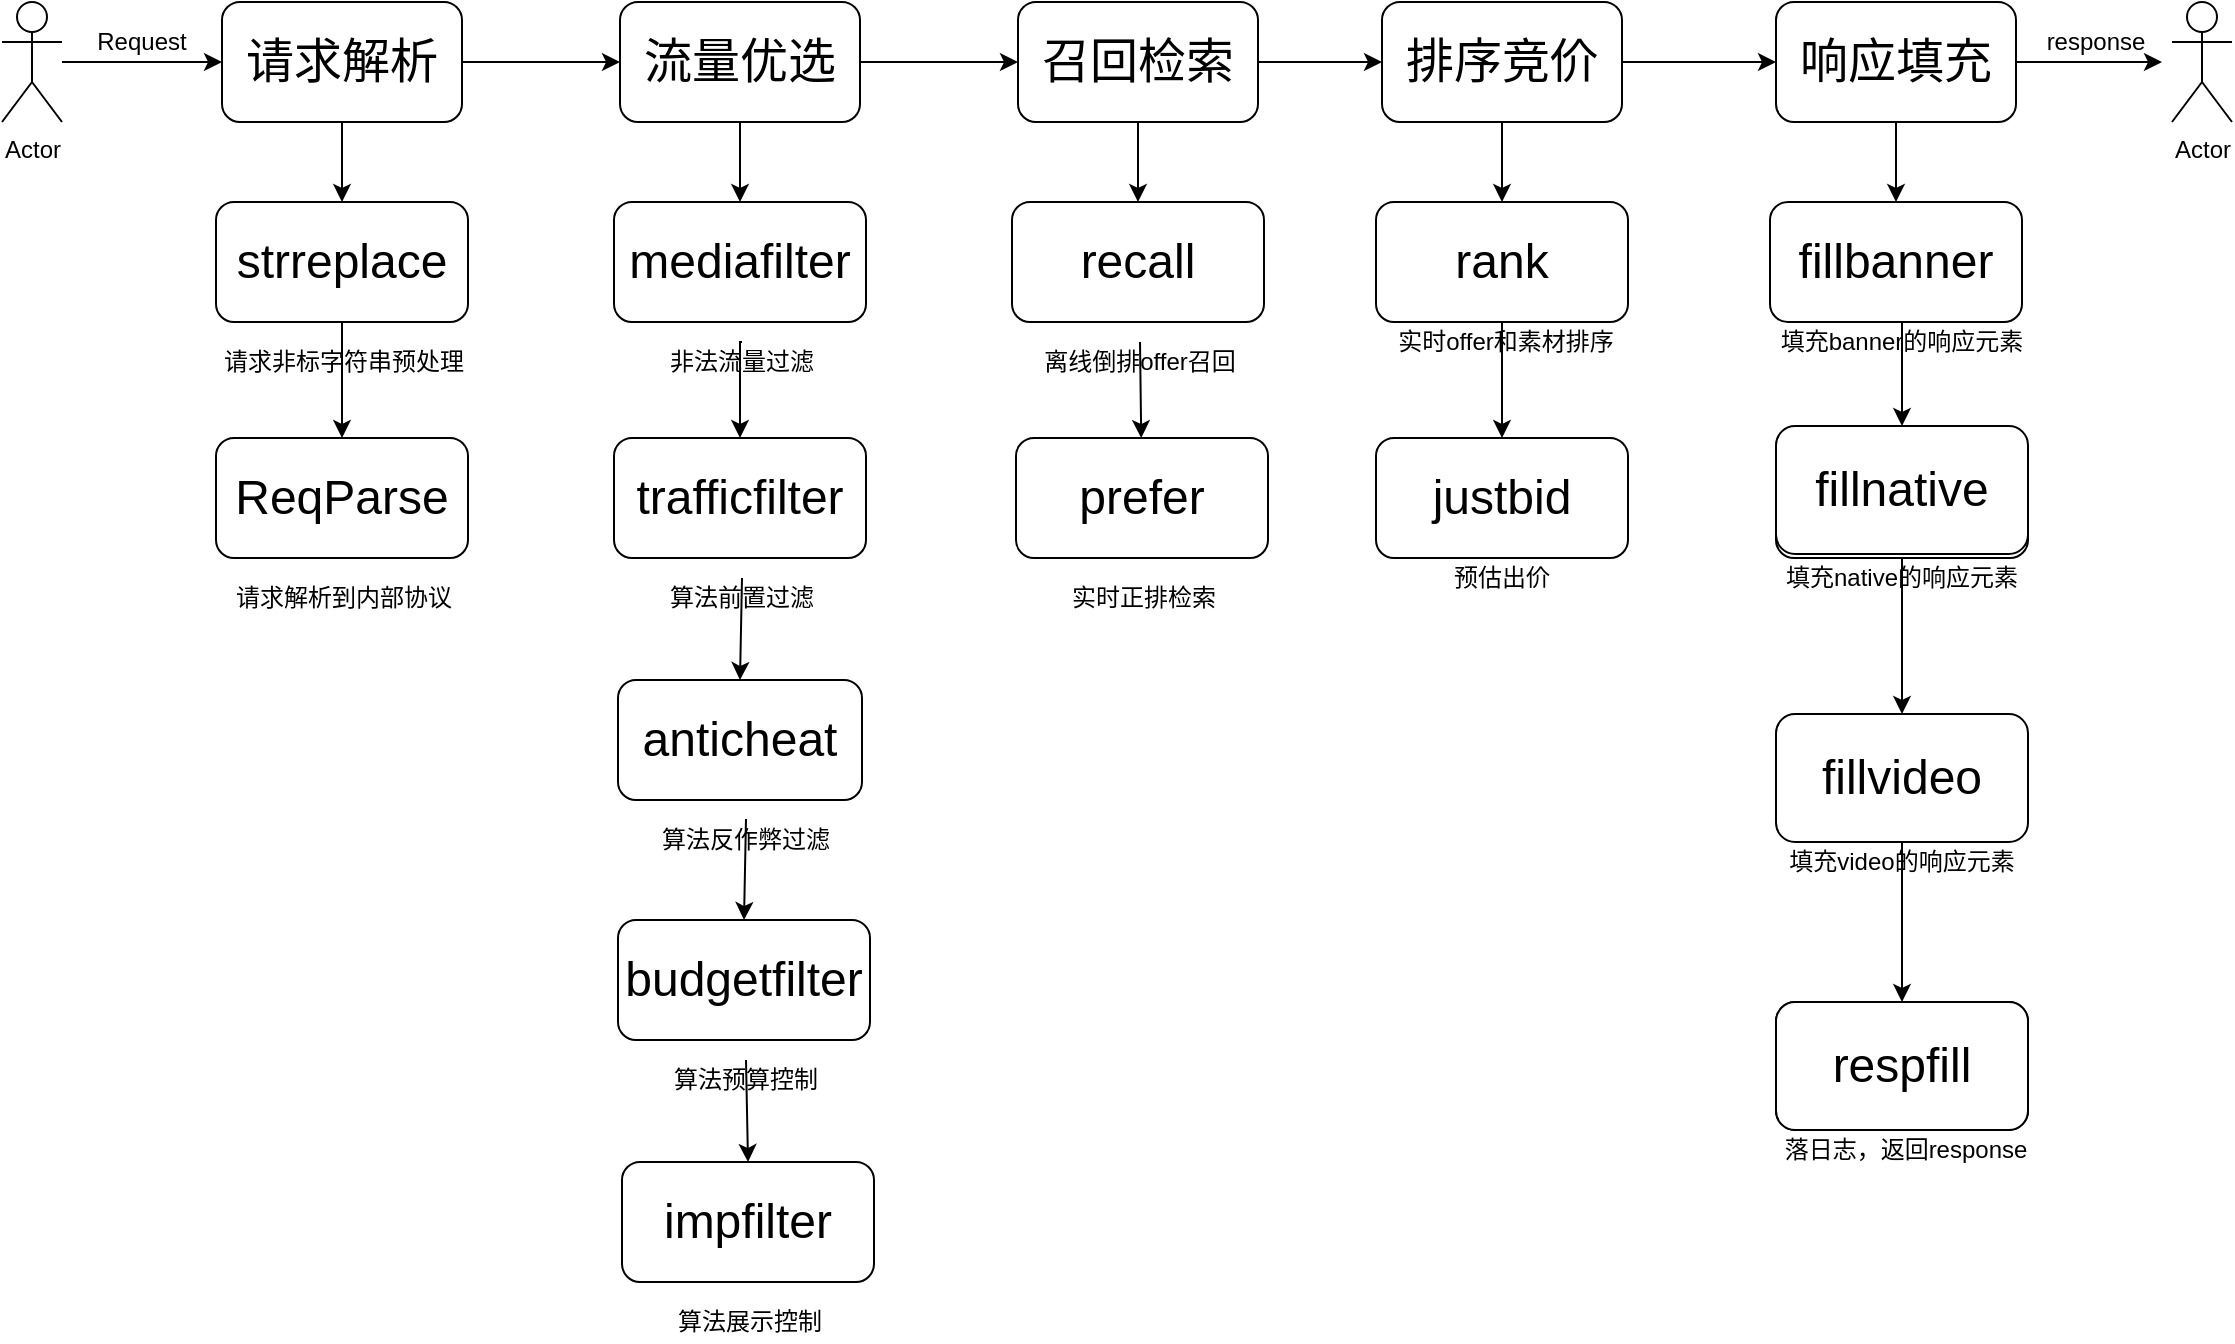 <mxfile version="10.6.7" type="github"><diagram id="bCtzkzeEhaY3H7c48UZv" name="Page-1"><mxGraphModel dx="1080" dy="450" grid="1" gridSize="10" guides="1" tooltips="1" connect="1" arrows="1" fold="1" page="1" pageScale="1" pageWidth="827" pageHeight="1169" math="0" shadow="0"><root><mxCell id="0"/><mxCell id="1" parent="0"/><mxCell id="mDBAubUOsIfDfuS_guHK-8" style="edgeStyle=orthogonalEdgeStyle;rounded=0;orthogonalLoop=1;jettySize=auto;html=1;exitX=0.5;exitY=1;exitDx=0;exitDy=0;entryX=0.5;entryY=0;entryDx=0;entryDy=0;" edge="1" parent="1" source="mDBAubUOsIfDfuS_guHK-1" target="mDBAubUOsIfDfuS_guHK-3"><mxGeometry relative="1" as="geometry"/></mxCell><mxCell id="mDBAubUOsIfDfuS_guHK-1" value="&lt;font style=&quot;font-size: 24px&quot;&gt;请求解析&lt;/font&gt;" style="rounded=1;whiteSpace=wrap;html=1;" vertex="1" parent="1"><mxGeometry x="120" y="80" width="120" height="60" as="geometry"/></mxCell><mxCell id="mDBAubUOsIfDfuS_guHK-2" value="请求非标字符串预处理" style="text;html=1;strokeColor=none;fillColor=none;align=center;verticalAlign=middle;whiteSpace=wrap;rounded=0;" vertex="1" parent="1"><mxGeometry x="116" y="250" width="130" height="20" as="geometry"/></mxCell><mxCell id="mDBAubUOsIfDfuS_guHK-12" style="edgeStyle=orthogonalEdgeStyle;rounded=0;orthogonalLoop=1;jettySize=auto;html=1;exitX=0.5;exitY=1;exitDx=0;exitDy=0;entryX=0.5;entryY=0;entryDx=0;entryDy=0;" edge="1" parent="1" source="mDBAubUOsIfDfuS_guHK-3" target="mDBAubUOsIfDfuS_guHK-10"><mxGeometry relative="1" as="geometry"/></mxCell><mxCell id="mDBAubUOsIfDfuS_guHK-3" value="&lt;font style=&quot;font-size: 24px&quot;&gt;strreplace&lt;/font&gt;" style="rounded=1;whiteSpace=wrap;html=1;" vertex="1" parent="1"><mxGeometry x="117" y="180" width="126" height="60" as="geometry"/></mxCell><mxCell id="mDBAubUOsIfDfuS_guHK-4" value="Actor" style="shape=umlActor;verticalLabelPosition=bottom;labelBackgroundColor=#ffffff;verticalAlign=top;html=1;outlineConnect=0;" vertex="1" parent="1"><mxGeometry x="10" y="80" width="30" height="60" as="geometry"/></mxCell><mxCell id="mDBAubUOsIfDfuS_guHK-5" value="" style="endArrow=classic;html=1;entryX=0;entryY=0.5;entryDx=0;entryDy=0;" edge="1" parent="1" target="mDBAubUOsIfDfuS_guHK-1"><mxGeometry width="50" height="50" relative="1" as="geometry"><mxPoint x="40" y="110" as="sourcePoint"/><mxPoint x="60" y="180" as="targetPoint"/></mxGeometry></mxCell><mxCell id="mDBAubUOsIfDfuS_guHK-6" value="Request" style="text;html=1;strokeColor=none;fillColor=none;align=center;verticalAlign=middle;whiteSpace=wrap;rounded=0;" vertex="1" parent="1"><mxGeometry x="50" y="90" width="60" height="20" as="geometry"/></mxCell><mxCell id="mDBAubUOsIfDfuS_guHK-9" value="请求解析到内部协议" style="text;html=1;strokeColor=none;fillColor=none;align=center;verticalAlign=middle;whiteSpace=wrap;rounded=0;" vertex="1" parent="1"><mxGeometry x="116" y="368" width="130" height="20" as="geometry"/></mxCell><mxCell id="mDBAubUOsIfDfuS_guHK-10" value="&lt;font style=&quot;font-size: 24px&quot;&gt;ReqParse&lt;/font&gt;" style="rounded=1;whiteSpace=wrap;html=1;" vertex="1" parent="1"><mxGeometry x="117" y="298" width="126" height="60" as="geometry"/></mxCell><mxCell id="mDBAubUOsIfDfuS_guHK-19" style="edgeStyle=orthogonalEdgeStyle;rounded=0;orthogonalLoop=1;jettySize=auto;html=1;exitX=0.5;exitY=1;exitDx=0;exitDy=0;entryX=0.5;entryY=0;entryDx=0;entryDy=0;" edge="1" parent="1" source="mDBAubUOsIfDfuS_guHK-13" target="mDBAubUOsIfDfuS_guHK-15"><mxGeometry relative="1" as="geometry"/></mxCell><mxCell id="mDBAubUOsIfDfuS_guHK-13" value="&lt;font style=&quot;font-size: 24px&quot;&gt;流量优选&lt;/font&gt;" style="rounded=1;whiteSpace=wrap;html=1;" vertex="1" parent="1"><mxGeometry x="319" y="80" width="120" height="60" as="geometry"/></mxCell><mxCell id="mDBAubUOsIfDfuS_guHK-22" style="edgeStyle=orthogonalEdgeStyle;rounded=0;orthogonalLoop=1;jettySize=auto;html=1;exitX=0.5;exitY=0;exitDx=0;exitDy=0;entryX=0.5;entryY=0;entryDx=0;entryDy=0;" edge="1" parent="1" source="mDBAubUOsIfDfuS_guHK-14" target="mDBAubUOsIfDfuS_guHK-17"><mxGeometry relative="1" as="geometry"><Array as="points"><mxPoint x="379" y="250"/></Array></mxGeometry></mxCell><mxCell id="mDBAubUOsIfDfuS_guHK-14" value="非法流量过滤" style="text;html=1;strokeColor=none;fillColor=none;align=center;verticalAlign=middle;whiteSpace=wrap;rounded=0;" vertex="1" parent="1"><mxGeometry x="315" y="250" width="130" height="20" as="geometry"/></mxCell><mxCell id="mDBAubUOsIfDfuS_guHK-15" value="&lt;font style=&quot;font-size: 24px&quot;&gt;mediafilter&lt;/font&gt;" style="rounded=1;whiteSpace=wrap;html=1;" vertex="1" parent="1"><mxGeometry x="316" y="180" width="126" height="60" as="geometry"/></mxCell><mxCell id="mDBAubUOsIfDfuS_guHK-16" value="算法前置过滤&lt;br&gt;" style="text;html=1;strokeColor=none;fillColor=none;align=center;verticalAlign=middle;whiteSpace=wrap;rounded=0;" vertex="1" parent="1"><mxGeometry x="315" y="368" width="130" height="20" as="geometry"/></mxCell><mxCell id="mDBAubUOsIfDfuS_guHK-17" value="&lt;font style=&quot;font-size: 24px&quot;&gt;trafficfilter&lt;/font&gt;" style="rounded=1;whiteSpace=wrap;html=1;" vertex="1" parent="1"><mxGeometry x="316" y="298" width="126" height="60" as="geometry"/></mxCell><mxCell id="mDBAubUOsIfDfuS_guHK-23" value="算法反作弊过滤&lt;br&gt;" style="text;html=1;strokeColor=none;fillColor=none;align=center;verticalAlign=middle;whiteSpace=wrap;rounded=0;" vertex="1" parent="1"><mxGeometry x="317" y="488.5" width="130" height="20" as="geometry"/></mxCell><mxCell id="mDBAubUOsIfDfuS_guHK-24" value="&lt;font style=&quot;font-size: 24px&quot;&gt;anticheat&lt;/font&gt;" style="rounded=1;whiteSpace=wrap;html=1;" vertex="1" parent="1"><mxGeometry x="318" y="419" width="122" height="60" as="geometry"/></mxCell><mxCell id="mDBAubUOsIfDfuS_guHK-25" value="算法预算控制" style="text;html=1;strokeColor=none;fillColor=none;align=center;verticalAlign=middle;whiteSpace=wrap;rounded=0;" vertex="1" parent="1"><mxGeometry x="317" y="609" width="130" height="20" as="geometry"/></mxCell><mxCell id="mDBAubUOsIfDfuS_guHK-26" value="&lt;font style=&quot;font-size: 24px&quot;&gt;budgetfilter&lt;/font&gt;" style="rounded=1;whiteSpace=wrap;html=1;" vertex="1" parent="1"><mxGeometry x="318" y="539" width="126" height="60" as="geometry"/></mxCell><mxCell id="mDBAubUOsIfDfuS_guHK-27" value="算法展示控制&lt;br&gt;" style="text;html=1;strokeColor=none;fillColor=none;align=center;verticalAlign=middle;whiteSpace=wrap;rounded=0;" vertex="1" parent="1"><mxGeometry x="319" y="730" width="130" height="20" as="geometry"/></mxCell><mxCell id="mDBAubUOsIfDfuS_guHK-28" value="&lt;font style=&quot;font-size: 24px&quot;&gt;impfilter&lt;/font&gt;" style="rounded=1;whiteSpace=wrap;html=1;" vertex="1" parent="1"><mxGeometry x="320" y="660" width="126" height="60" as="geometry"/></mxCell><mxCell id="mDBAubUOsIfDfuS_guHK-29" value="" style="endArrow=classic;html=1;exitX=0.5;exitY=0;exitDx=0;exitDy=0;entryX=0.5;entryY=0;entryDx=0;entryDy=0;" edge="1" parent="1" source="mDBAubUOsIfDfuS_guHK-23" target="mDBAubUOsIfDfuS_guHK-26"><mxGeometry width="50" height="50" relative="1" as="geometry"><mxPoint x="10" y="820" as="sourcePoint"/><mxPoint x="60" y="770" as="targetPoint"/></mxGeometry></mxCell><mxCell id="mDBAubUOsIfDfuS_guHK-32" value="" style="endArrow=classic;html=1;exitX=0.5;exitY=0;exitDx=0;exitDy=0;entryX=0.5;entryY=0;entryDx=0;entryDy=0;" edge="1" parent="1" source="mDBAubUOsIfDfuS_guHK-16" target="mDBAubUOsIfDfuS_guHK-24"><mxGeometry width="50" height="50" relative="1" as="geometry"><mxPoint x="100" y="500" as="sourcePoint"/><mxPoint x="150" y="450" as="targetPoint"/></mxGeometry></mxCell><mxCell id="mDBAubUOsIfDfuS_guHK-33" value="" style="endArrow=classic;html=1;exitX=0.5;exitY=0;exitDx=0;exitDy=0;entryX=0.5;entryY=0;entryDx=0;entryDy=0;" edge="1" parent="1" source="mDBAubUOsIfDfuS_guHK-25" target="mDBAubUOsIfDfuS_guHK-28"><mxGeometry width="50" height="50" relative="1" as="geometry"><mxPoint x="110" y="720" as="sourcePoint"/><mxPoint x="160" y="670" as="targetPoint"/></mxGeometry></mxCell><mxCell id="mDBAubUOsIfDfuS_guHK-34" value="" style="endArrow=classic;html=1;exitX=1;exitY=0.5;exitDx=0;exitDy=0;entryX=0;entryY=0.5;entryDx=0;entryDy=0;" edge="1" parent="1" source="mDBAubUOsIfDfuS_guHK-1" target="mDBAubUOsIfDfuS_guHK-13"><mxGeometry width="50" height="50" relative="1" as="geometry"><mxPoint x="150" y="60" as="sourcePoint"/><mxPoint x="200" y="10" as="targetPoint"/></mxGeometry></mxCell><mxCell id="mDBAubUOsIfDfuS_guHK-35" value="&lt;font style=&quot;font-size: 24px&quot;&gt;召回检索&lt;/font&gt;" style="rounded=1;whiteSpace=wrap;html=1;" vertex="1" parent="1"><mxGeometry x="518" y="80" width="120" height="60" as="geometry"/></mxCell><mxCell id="mDBAubUOsIfDfuS_guHK-36" value="" style="endArrow=classic;html=1;exitX=1;exitY=0.5;exitDx=0;exitDy=0;entryX=0;entryY=0.5;entryDx=0;entryDy=0;" edge="1" parent="1" source="mDBAubUOsIfDfuS_guHK-13" target="mDBAubUOsIfDfuS_guHK-35"><mxGeometry width="50" height="50" relative="1" as="geometry"><mxPoint x="200" y="50" as="sourcePoint"/><mxPoint x="250" as="targetPoint"/></mxGeometry></mxCell><mxCell id="mDBAubUOsIfDfuS_guHK-37" value="&lt;font style=&quot;font-size: 24px&quot;&gt;recall&lt;/font&gt;" style="rounded=1;whiteSpace=wrap;html=1;" vertex="1" parent="1"><mxGeometry x="515" y="180" width="126" height="60" as="geometry"/></mxCell><mxCell id="mDBAubUOsIfDfuS_guHK-38" value="&lt;font style=&quot;font-size: 24px&quot;&gt;prefer&lt;/font&gt;" style="rounded=1;whiteSpace=wrap;html=1;" vertex="1" parent="1"><mxGeometry x="517" y="298" width="126" height="60" as="geometry"/></mxCell><mxCell id="mDBAubUOsIfDfuS_guHK-39" value="离线倒排offer召回" style="text;html=1;strokeColor=none;fillColor=none;align=center;verticalAlign=middle;whiteSpace=wrap;rounded=0;" vertex="1" parent="1"><mxGeometry x="514" y="250" width="130" height="20" as="geometry"/></mxCell><mxCell id="mDBAubUOsIfDfuS_guHK-40" value="实时正排检索" style="text;html=1;strokeColor=none;fillColor=none;align=center;verticalAlign=middle;whiteSpace=wrap;rounded=0;" vertex="1" parent="1"><mxGeometry x="516" y="368" width="130" height="20" as="geometry"/></mxCell><mxCell id="mDBAubUOsIfDfuS_guHK-41" value="" style="endArrow=classic;html=1;exitX=0.5;exitY=1;exitDx=0;exitDy=0;entryX=0.5;entryY=0;entryDx=0;entryDy=0;" edge="1" parent="1" source="mDBAubUOsIfDfuS_guHK-35" target="mDBAubUOsIfDfuS_guHK-37"><mxGeometry width="50" height="50" relative="1" as="geometry"><mxPoint x="730" y="160" as="sourcePoint"/><mxPoint x="780" y="110" as="targetPoint"/></mxGeometry></mxCell><mxCell id="mDBAubUOsIfDfuS_guHK-42" value="" style="endArrow=classic;html=1;exitX=0.5;exitY=0;exitDx=0;exitDy=0;" edge="1" parent="1" source="mDBAubUOsIfDfuS_guHK-39" target="mDBAubUOsIfDfuS_guHK-38"><mxGeometry width="50" height="50" relative="1" as="geometry"><mxPoint x="750" y="300" as="sourcePoint"/><mxPoint x="800" y="250" as="targetPoint"/></mxGeometry></mxCell><mxCell id="mDBAubUOsIfDfuS_guHK-43" value="&lt;font style=&quot;font-size: 24px&quot;&gt;排序竞价&lt;/font&gt;" style="rounded=1;whiteSpace=wrap;html=1;" vertex="1" parent="1"><mxGeometry x="700" y="80" width="120" height="60" as="geometry"/></mxCell><mxCell id="mDBAubUOsIfDfuS_guHK-44" value="&lt;font style=&quot;font-size: 24px&quot;&gt;响应填充&lt;/font&gt;" style="rounded=1;whiteSpace=wrap;html=1;" vertex="1" parent="1"><mxGeometry x="897" y="80" width="120" height="60" as="geometry"/></mxCell><mxCell id="mDBAubUOsIfDfuS_guHK-45" value="&lt;font style=&quot;font-size: 24px&quot;&gt;rank&lt;/font&gt;" style="rounded=1;whiteSpace=wrap;html=1;" vertex="1" parent="1"><mxGeometry x="697" y="180" width="126" height="60" as="geometry"/></mxCell><mxCell id="mDBAubUOsIfDfuS_guHK-46" value="&lt;font style=&quot;font-size: 24px&quot;&gt;justbid&lt;/font&gt;" style="rounded=1;whiteSpace=wrap;html=1;" vertex="1" parent="1"><mxGeometry x="697" y="298" width="126" height="60" as="geometry"/></mxCell><mxCell id="mDBAubUOsIfDfuS_guHK-47" value="" style="endArrow=classic;html=1;exitX=0.5;exitY=1;exitDx=0;exitDy=0;entryX=0.5;entryY=0;entryDx=0;entryDy=0;" edge="1" parent="1" source="mDBAubUOsIfDfuS_guHK-43" target="mDBAubUOsIfDfuS_guHK-45"><mxGeometry width="50" height="50" relative="1" as="geometry"><mxPoint x="860" y="210" as="sourcePoint"/><mxPoint x="910" y="160" as="targetPoint"/></mxGeometry></mxCell><mxCell id="mDBAubUOsIfDfuS_guHK-48" value="" style="endArrow=classic;html=1;exitX=0.5;exitY=1;exitDx=0;exitDy=0;entryX=0.5;entryY=0;entryDx=0;entryDy=0;" edge="1" parent="1" source="mDBAubUOsIfDfuS_guHK-45" target="mDBAubUOsIfDfuS_guHK-46"><mxGeometry width="50" height="50" relative="1" as="geometry"><mxPoint x="870" y="280" as="sourcePoint"/><mxPoint x="920" y="230" as="targetPoint"/></mxGeometry></mxCell><mxCell id="mDBAubUOsIfDfuS_guHK-49" value="实时offer和素材排序" style="text;html=1;strokeColor=none;fillColor=none;align=center;verticalAlign=middle;whiteSpace=wrap;rounded=0;" vertex="1" parent="1"><mxGeometry x="697" y="240" width="130" height="20" as="geometry"/></mxCell><mxCell id="mDBAubUOsIfDfuS_guHK-50" value="预估出价" style="text;html=1;strokeColor=none;fillColor=none;align=center;verticalAlign=middle;whiteSpace=wrap;rounded=0;" vertex="1" parent="1"><mxGeometry x="695" y="358" width="130" height="20" as="geometry"/></mxCell><mxCell id="mDBAubUOsIfDfuS_guHK-51" value="&lt;font style=&quot;font-size: 24px&quot;&gt;fillbanner&lt;/font&gt;" style="rounded=1;whiteSpace=wrap;html=1;" vertex="1" parent="1"><mxGeometry x="894" y="180" width="126" height="60" as="geometry"/></mxCell><mxCell id="mDBAubUOsIfDfuS_guHK-56" value="" style="edgeStyle=orthogonalEdgeStyle;rounded=0;orthogonalLoop=1;jettySize=auto;html=1;" edge="1" parent="1" source="mDBAubUOsIfDfuS_guHK-52" target="mDBAubUOsIfDfuS_guHK-55"><mxGeometry relative="1" as="geometry"/></mxCell><mxCell id="mDBAubUOsIfDfuS_guHK-52" value="&lt;font style=&quot;font-size: 24px&quot;&gt;respfill&lt;/font&gt;" style="rounded=1;whiteSpace=wrap;html=1;" vertex="1" parent="1"><mxGeometry x="897" y="298" width="126" height="60" as="geometry"/></mxCell><mxCell id="mDBAubUOsIfDfuS_guHK-55" value="&lt;font style=&quot;font-size: 24px&quot;&gt;fillvideo&lt;/font&gt;" style="rounded=1;whiteSpace=wrap;html=1;" vertex="1" parent="1"><mxGeometry x="897" y="436" width="126" height="64" as="geometry"/></mxCell><mxCell id="mDBAubUOsIfDfuS_guHK-59" value="&lt;font style=&quot;font-size: 24px&quot;&gt;respfill&lt;/font&gt;" style="rounded=1;whiteSpace=wrap;html=1;" vertex="1" parent="1"><mxGeometry x="897" y="580" width="126" height="64" as="geometry"/></mxCell><mxCell id="mDBAubUOsIfDfuS_guHK-58" value="&lt;font style=&quot;font-size: 24px&quot;&gt;fillnative&lt;/font&gt;&lt;br&gt;" style="rounded=1;whiteSpace=wrap;html=1;" vertex="1" parent="1"><mxGeometry x="897" y="292" width="126" height="64" as="geometry"/></mxCell><mxCell id="mDBAubUOsIfDfuS_guHK-57" value="&lt;font style=&quot;font-size: 24px&quot;&gt;respfill&lt;/font&gt;" style="rounded=1;whiteSpace=wrap;html=1;" vertex="1" parent="1"><mxGeometry x="897" y="580" width="126" height="64" as="geometry"/></mxCell><mxCell id="mDBAubUOsIfDfuS_guHK-53" value="填充banner的响应元素" style="text;html=1;strokeColor=none;fillColor=none;align=center;verticalAlign=middle;whiteSpace=wrap;rounded=0;" vertex="1" parent="1"><mxGeometry x="890" y="240" width="140" height="20" as="geometry"/></mxCell><mxCell id="mDBAubUOsIfDfuS_guHK-54" value="填充native的响应元素" style="text;html=1;strokeColor=none;fillColor=none;align=center;verticalAlign=middle;whiteSpace=wrap;rounded=0;" vertex="1" parent="1"><mxGeometry x="895" y="358" width="130" height="20" as="geometry"/></mxCell><mxCell id="mDBAubUOsIfDfuS_guHK-60" value="填充video的响应元素" style="text;html=1;strokeColor=none;fillColor=none;align=center;verticalAlign=middle;whiteSpace=wrap;rounded=0;" vertex="1" parent="1"><mxGeometry x="895" y="500" width="130" height="20" as="geometry"/></mxCell><mxCell id="mDBAubUOsIfDfuS_guHK-61" value="" style="endArrow=classic;html=1;exitX=0.5;exitY=0;exitDx=0;exitDy=0;" edge="1" parent="1" source="mDBAubUOsIfDfuS_guHK-60" target="mDBAubUOsIfDfuS_guHK-57"><mxGeometry width="50" height="50" relative="1" as="geometry"><mxPoint x="730" y="650" as="sourcePoint"/><mxPoint x="780" y="600" as="targetPoint"/></mxGeometry></mxCell><mxCell id="mDBAubUOsIfDfuS_guHK-62" value="" style="endArrow=classic;html=1;exitX=0.5;exitY=1;exitDx=0;exitDy=0;" edge="1" parent="1" source="mDBAubUOsIfDfuS_guHK-44" target="mDBAubUOsIfDfuS_guHK-51"><mxGeometry width="50" height="50" relative="1" as="geometry"><mxPoint x="1110" y="130" as="sourcePoint"/><mxPoint x="1100" y="120" as="targetPoint"/></mxGeometry></mxCell><mxCell id="mDBAubUOsIfDfuS_guHK-63" value="" style="endArrow=classic;html=1;exitX=0.5;exitY=0;exitDx=0;exitDy=0;entryX=0.5;entryY=0;entryDx=0;entryDy=0;" edge="1" parent="1" source="mDBAubUOsIfDfuS_guHK-53" target="mDBAubUOsIfDfuS_guHK-58"><mxGeometry width="50" height="50" relative="1" as="geometry"><mxPoint x="1050" y="310" as="sourcePoint"/><mxPoint x="1100" y="260" as="targetPoint"/></mxGeometry></mxCell><mxCell id="mDBAubUOsIfDfuS_guHK-64" value="" style="endArrow=classic;html=1;exitX=1;exitY=0.5;exitDx=0;exitDy=0;entryX=0;entryY=0.5;entryDx=0;entryDy=0;" edge="1" parent="1" source="mDBAubUOsIfDfuS_guHK-43" target="mDBAubUOsIfDfuS_guHK-44"><mxGeometry width="50" height="50" relative="1" as="geometry"><mxPoint x="1120" y="150" as="sourcePoint"/><mxPoint x="1170" y="100" as="targetPoint"/></mxGeometry></mxCell><mxCell id="mDBAubUOsIfDfuS_guHK-65" value="落日志，返回response" style="text;html=1;strokeColor=none;fillColor=none;align=center;verticalAlign=middle;whiteSpace=wrap;rounded=0;" vertex="1" parent="1"><mxGeometry x="897" y="644" width="130" height="20" as="geometry"/></mxCell><mxCell id="mDBAubUOsIfDfuS_guHK-66" value="" style="endArrow=classic;html=1;exitX=1;exitY=0.5;exitDx=0;exitDy=0;entryX=0;entryY=0.5;entryDx=0;entryDy=0;" edge="1" parent="1" source="mDBAubUOsIfDfuS_guHK-35" target="mDBAubUOsIfDfuS_guHK-43"><mxGeometry width="50" height="50" relative="1" as="geometry"><mxPoint x="700" y="60" as="sourcePoint"/><mxPoint x="750" y="10" as="targetPoint"/></mxGeometry></mxCell><mxCell id="mDBAubUOsIfDfuS_guHK-67" value="Actor" style="shape=umlActor;verticalLabelPosition=bottom;labelBackgroundColor=#ffffff;verticalAlign=top;html=1;outlineConnect=0;" vertex="1" parent="1"><mxGeometry x="1095" y="80" width="30" height="60" as="geometry"/></mxCell><mxCell id="mDBAubUOsIfDfuS_guHK-68" value="" style="endArrow=classic;html=1;exitX=1;exitY=0.5;exitDx=0;exitDy=0;" edge="1" parent="1" source="mDBAubUOsIfDfuS_guHK-44"><mxGeometry width="50" height="50" relative="1" as="geometry"><mxPoint x="990" y="70" as="sourcePoint"/><mxPoint x="1090" y="110" as="targetPoint"/></mxGeometry></mxCell><mxCell id="mDBAubUOsIfDfuS_guHK-69" value="response" style="text;html=1;strokeColor=none;fillColor=none;align=center;verticalAlign=middle;whiteSpace=wrap;rounded=0;" vertex="1" parent="1"><mxGeometry x="1017" y="90" width="80" height="20" as="geometry"/></mxCell></root></mxGraphModel></diagram></mxfile>
